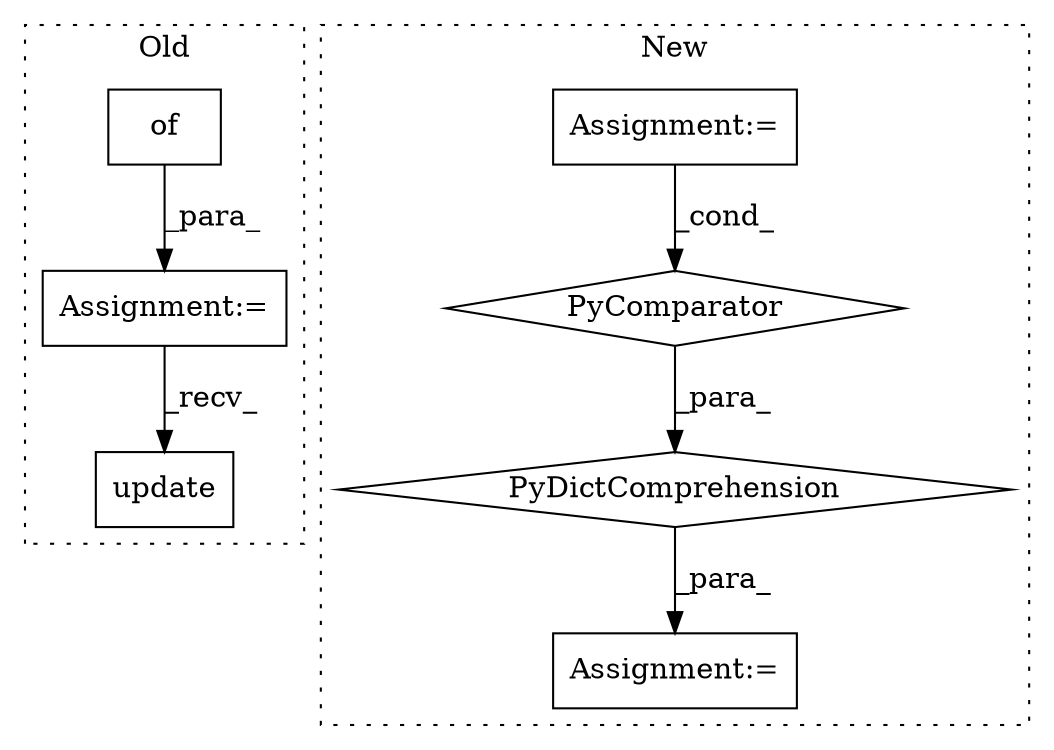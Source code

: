 digraph G {
subgraph cluster0 {
1 [label="update" a="32" s="2796,2823" l="7,1" shape="box"];
6 [label="Assignment:=" a="7" s="978" l="1" shape="box"];
7 [label="of" a="32" s="983" l="4" shape="box"];
label = "Old";
style="dotted";
}
subgraph cluster1 {
2 [label="PyDictComprehension" a="110" s="843" l="146" shape="diamond"];
3 [label="PyComparator" a="113" s="944" l="37" shape="diamond"];
4 [label="Assignment:=" a="7" s="944" l="37" shape="box"];
5 [label="Assignment:=" a="7" s="831" l="12" shape="box"];
label = "New";
style="dotted";
}
2 -> 5 [label="_para_"];
3 -> 2 [label="_para_"];
4 -> 3 [label="_cond_"];
6 -> 1 [label="_recv_"];
7 -> 6 [label="_para_"];
}